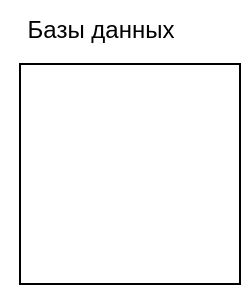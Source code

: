 <mxfile version="21.6.5" type="github">
  <diagram name="Страница 1" id="QnEM4eu22naJHXsKes8O">
    <mxGraphModel dx="898" dy="557" grid="1" gridSize="10" guides="1" tooltips="1" connect="1" arrows="1" fold="1" page="1" pageScale="1" pageWidth="827" pageHeight="1169" math="0" shadow="0">
      <root>
        <mxCell id="0" />
        <mxCell id="1" parent="0" />
        <mxCell id="V-nMltWe9HSPy0nBiysj-1" value="" style="whiteSpace=wrap;html=1;aspect=fixed;" vertex="1" parent="1">
          <mxGeometry x="130" y="120" width="110" height="110" as="geometry" />
        </mxCell>
        <mxCell id="V-nMltWe9HSPy0nBiysj-2" value="Базы данных&lt;br&gt;" style="text;html=1;align=center;verticalAlign=middle;resizable=0;points=[];autosize=1;strokeColor=none;fillColor=none;" vertex="1" parent="1">
          <mxGeometry x="120" y="88" width="100" height="30" as="geometry" />
        </mxCell>
      </root>
    </mxGraphModel>
  </diagram>
</mxfile>
